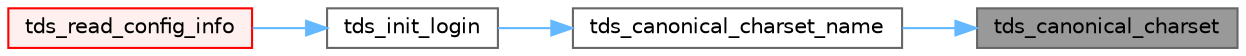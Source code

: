 digraph "tds_canonical_charset"
{
 // LATEX_PDF_SIZE
  bgcolor="transparent";
  edge [fontname=Helvetica,fontsize=10,labelfontname=Helvetica,labelfontsize=10];
  node [fontname=Helvetica,fontsize=10,shape=box,height=0.2,width=0.4];
  rankdir="RL";
  Node1 [id="Node000001",label="tds_canonical_charset",height=0.2,width=0.4,color="gray40", fillcolor="grey60", style="filled", fontcolor="black",tooltip="Determine canonical iconv character set."];
  Node1 -> Node2 [id="edge1_Node000001_Node000002",dir="back",color="steelblue1",style="solid",tooltip=" "];
  Node2 [id="Node000002",label="tds_canonical_charset_name",height=0.2,width=0.4,color="grey40", fillcolor="white", style="filled",URL="$a00588.html#ga22c61ca41f64c7fe368659ed1eebdb56",tooltip="Determine canonical iconv character set name."];
  Node2 -> Node3 [id="edge2_Node000002_Node000003",dir="back",color="steelblue1",style="solid",tooltip=" "];
  Node3 [id="Node000003",label="tds_init_login",height=0.2,width=0.4,color="grey40", fillcolor="white", style="filled",URL="$a00589.html#ga4f7b22f681e7160ac03dfe8d2ae8bd39",tooltip="Initialize login structure with locale information and other stuff for connection."];
  Node3 -> Node4 [id="edge3_Node000003_Node000004",dir="back",color="steelblue1",style="solid",tooltip=" "];
  Node4 [id="Node000004",label="tds_read_config_info",height=0.2,width=0.4,color="red", fillcolor="#FFF0F0", style="filled",URL="$a00586.html#ga9ff2436ea56ddcdecf984acf46ce4b90",tooltip="tds_read_config_info() will fill the tds connection structure based on configuration information gath..."];
}
